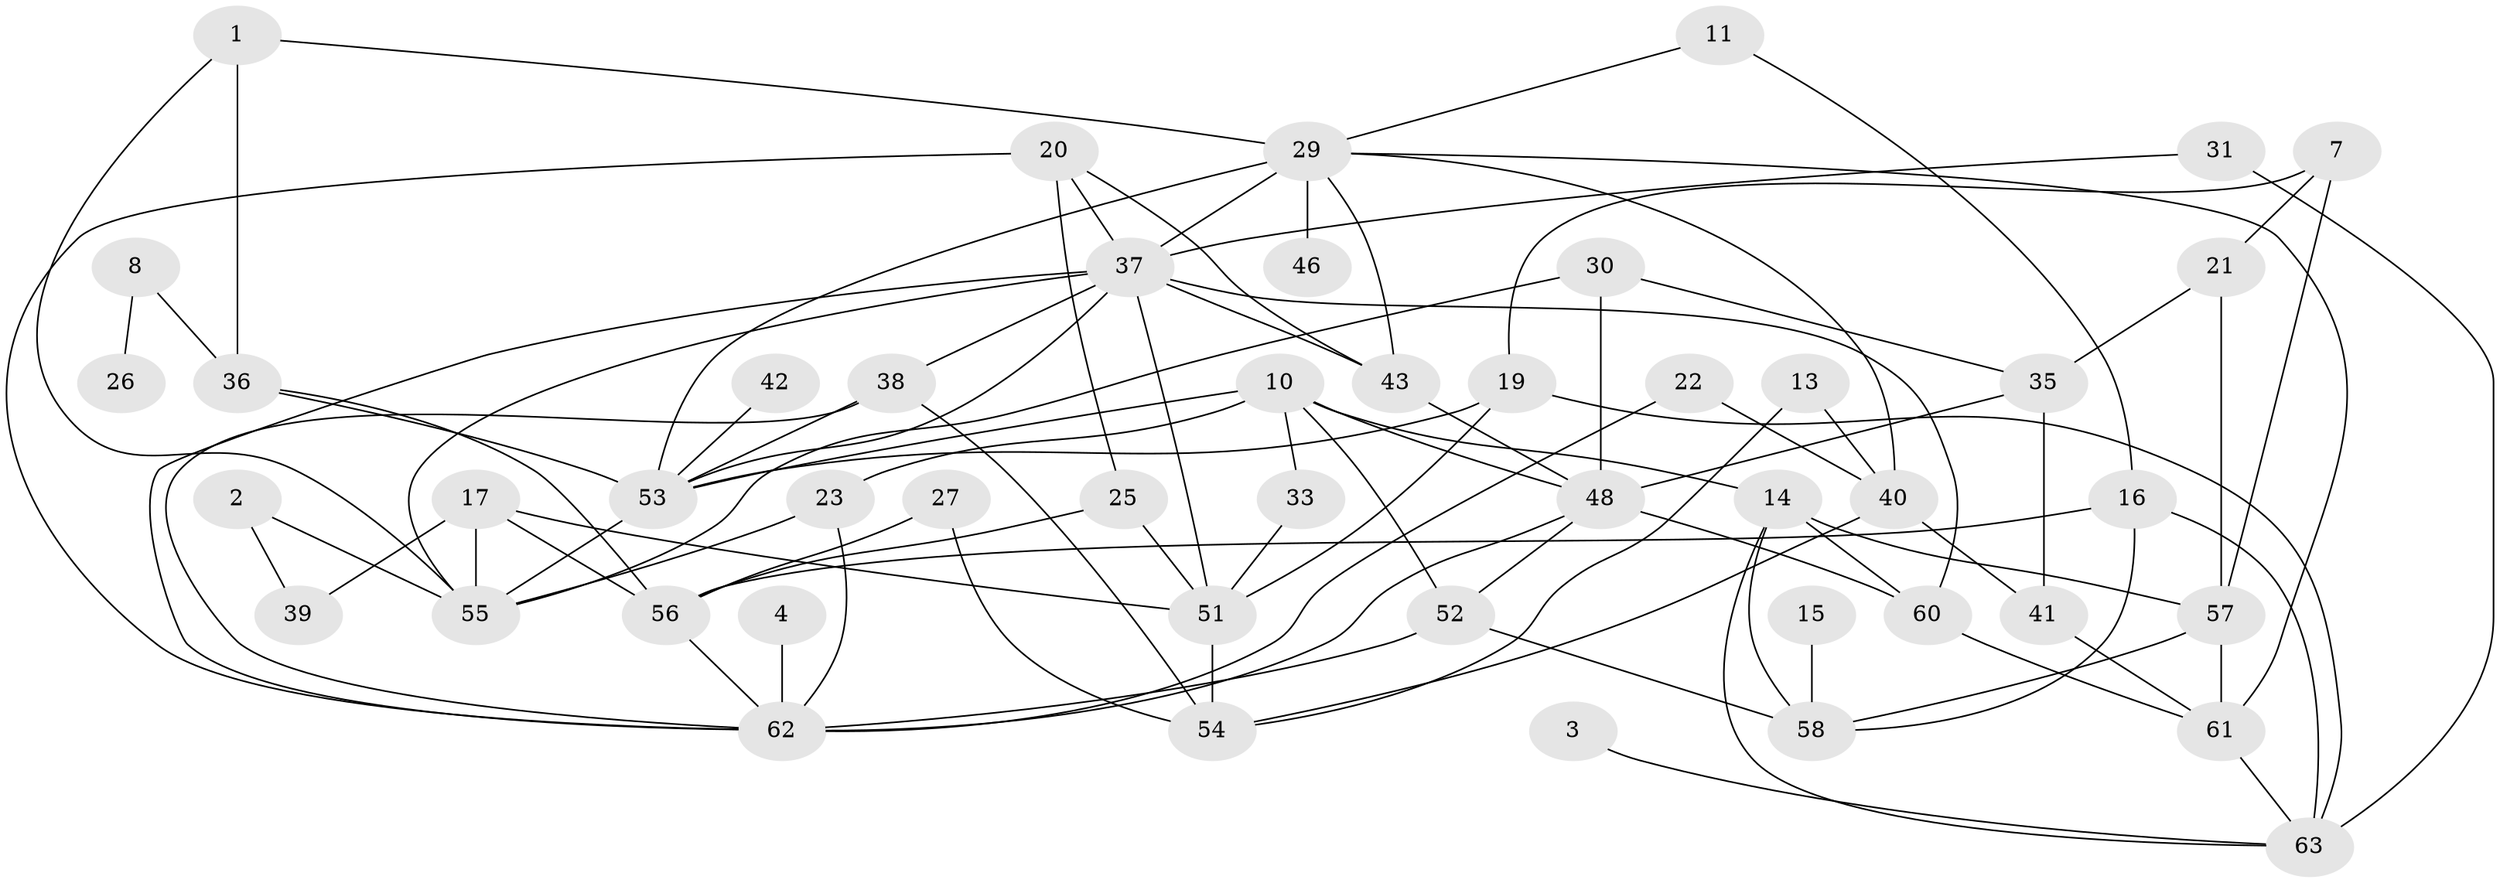 // original degree distribution, {5: 0.05555555555555555, 4: 0.1349206349206349, 1: 0.15079365079365079, 2: 0.2698412698412698, 3: 0.24603174603174602, 6: 0.023809523809523808, 0: 0.09523809523809523, 7: 0.023809523809523808}
// Generated by graph-tools (version 1.1) at 2025/25/03/09/25 03:25:12]
// undirected, 48 vertices, 94 edges
graph export_dot {
graph [start="1"]
  node [color=gray90,style=filled];
  1;
  2;
  3;
  4;
  7;
  8;
  10;
  11;
  13;
  14;
  15;
  16;
  17;
  19;
  20;
  21;
  22;
  23;
  25;
  26;
  27;
  29;
  30;
  31;
  33;
  35;
  36;
  37;
  38;
  39;
  40;
  41;
  42;
  43;
  46;
  48;
  51;
  52;
  53;
  54;
  55;
  56;
  57;
  58;
  60;
  61;
  62;
  63;
  1 -- 29 [weight=1.0];
  1 -- 36 [weight=1.0];
  1 -- 55 [weight=1.0];
  2 -- 39 [weight=1.0];
  2 -- 55 [weight=1.0];
  3 -- 63 [weight=1.0];
  4 -- 62 [weight=1.0];
  7 -- 19 [weight=1.0];
  7 -- 21 [weight=1.0];
  7 -- 57 [weight=1.0];
  8 -- 26 [weight=1.0];
  8 -- 36 [weight=1.0];
  10 -- 14 [weight=1.0];
  10 -- 23 [weight=1.0];
  10 -- 33 [weight=1.0];
  10 -- 48 [weight=1.0];
  10 -- 52 [weight=1.0];
  10 -- 53 [weight=1.0];
  11 -- 16 [weight=1.0];
  11 -- 29 [weight=1.0];
  13 -- 40 [weight=1.0];
  13 -- 54 [weight=1.0];
  14 -- 57 [weight=1.0];
  14 -- 58 [weight=1.0];
  14 -- 60 [weight=1.0];
  14 -- 63 [weight=1.0];
  15 -- 58 [weight=1.0];
  16 -- 56 [weight=1.0];
  16 -- 58 [weight=1.0];
  16 -- 63 [weight=2.0];
  17 -- 39 [weight=1.0];
  17 -- 51 [weight=1.0];
  17 -- 55 [weight=1.0];
  17 -- 56 [weight=1.0];
  19 -- 51 [weight=1.0];
  19 -- 53 [weight=1.0];
  19 -- 63 [weight=1.0];
  20 -- 25 [weight=1.0];
  20 -- 37 [weight=1.0];
  20 -- 43 [weight=1.0];
  20 -- 62 [weight=1.0];
  21 -- 35 [weight=1.0];
  21 -- 57 [weight=1.0];
  22 -- 40 [weight=1.0];
  22 -- 62 [weight=1.0];
  23 -- 55 [weight=1.0];
  23 -- 62 [weight=1.0];
  25 -- 51 [weight=1.0];
  25 -- 56 [weight=1.0];
  27 -- 54 [weight=1.0];
  27 -- 56 [weight=1.0];
  29 -- 37 [weight=1.0];
  29 -- 40 [weight=1.0];
  29 -- 43 [weight=1.0];
  29 -- 46 [weight=2.0];
  29 -- 53 [weight=1.0];
  29 -- 61 [weight=1.0];
  30 -- 35 [weight=1.0];
  30 -- 48 [weight=1.0];
  30 -- 55 [weight=1.0];
  31 -- 37 [weight=1.0];
  31 -- 63 [weight=1.0];
  33 -- 51 [weight=1.0];
  35 -- 41 [weight=1.0];
  35 -- 48 [weight=1.0];
  36 -- 53 [weight=1.0];
  36 -- 56 [weight=1.0];
  37 -- 38 [weight=1.0];
  37 -- 43 [weight=1.0];
  37 -- 51 [weight=1.0];
  37 -- 53 [weight=1.0];
  37 -- 55 [weight=1.0];
  37 -- 60 [weight=1.0];
  37 -- 62 [weight=1.0];
  38 -- 53 [weight=1.0];
  38 -- 54 [weight=1.0];
  38 -- 62 [weight=1.0];
  40 -- 41 [weight=1.0];
  40 -- 54 [weight=1.0];
  41 -- 61 [weight=1.0];
  42 -- 53 [weight=1.0];
  43 -- 48 [weight=2.0];
  48 -- 52 [weight=1.0];
  48 -- 60 [weight=2.0];
  48 -- 62 [weight=1.0];
  51 -- 54 [weight=1.0];
  52 -- 58 [weight=1.0];
  52 -- 62 [weight=1.0];
  53 -- 55 [weight=1.0];
  56 -- 62 [weight=1.0];
  57 -- 58 [weight=1.0];
  57 -- 61 [weight=1.0];
  60 -- 61 [weight=1.0];
  61 -- 63 [weight=1.0];
}
